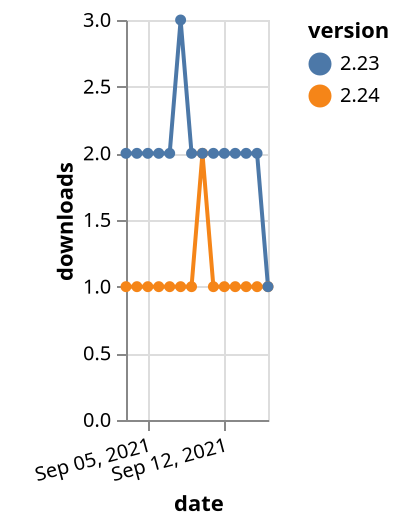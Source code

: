 {"$schema": "https://vega.github.io/schema/vega-lite/v5.json", "description": "A simple bar chart with embedded data.", "data": {"values": [{"date": "2021-09-03", "total": 191, "delta": 1, "version": "2.24"}, {"date": "2021-09-04", "total": 192, "delta": 1, "version": "2.24"}, {"date": "2021-09-05", "total": 193, "delta": 1, "version": "2.24"}, {"date": "2021-09-06", "total": 194, "delta": 1, "version": "2.24"}, {"date": "2021-09-07", "total": 195, "delta": 1, "version": "2.24"}, {"date": "2021-09-08", "total": 196, "delta": 1, "version": "2.24"}, {"date": "2021-09-09", "total": 197, "delta": 1, "version": "2.24"}, {"date": "2021-09-10", "total": 199, "delta": 2, "version": "2.24"}, {"date": "2021-09-11", "total": 200, "delta": 1, "version": "2.24"}, {"date": "2021-09-12", "total": 201, "delta": 1, "version": "2.24"}, {"date": "2021-09-13", "total": 202, "delta": 1, "version": "2.24"}, {"date": "2021-09-14", "total": 203, "delta": 1, "version": "2.24"}, {"date": "2021-09-15", "total": 204, "delta": 1, "version": "2.24"}, {"date": "2021-09-16", "total": 205, "delta": 1, "version": "2.24"}, {"date": "2021-09-03", "total": 2789, "delta": 2, "version": "2.23"}, {"date": "2021-09-04", "total": 2791, "delta": 2, "version": "2.23"}, {"date": "2021-09-05", "total": 2793, "delta": 2, "version": "2.23"}, {"date": "2021-09-06", "total": 2795, "delta": 2, "version": "2.23"}, {"date": "2021-09-07", "total": 2797, "delta": 2, "version": "2.23"}, {"date": "2021-09-08", "total": 2800, "delta": 3, "version": "2.23"}, {"date": "2021-09-09", "total": 2802, "delta": 2, "version": "2.23"}, {"date": "2021-09-10", "total": 2804, "delta": 2, "version": "2.23"}, {"date": "2021-09-11", "total": 2806, "delta": 2, "version": "2.23"}, {"date": "2021-09-12", "total": 2808, "delta": 2, "version": "2.23"}, {"date": "2021-09-13", "total": 2810, "delta": 2, "version": "2.23"}, {"date": "2021-09-14", "total": 2812, "delta": 2, "version": "2.23"}, {"date": "2021-09-15", "total": 2814, "delta": 2, "version": "2.23"}, {"date": "2021-09-16", "total": 2815, "delta": 1, "version": "2.23"}]}, "width": "container", "mark": {"type": "line", "point": {"filled": true}}, "encoding": {"x": {"field": "date", "type": "temporal", "timeUnit": "yearmonthdate", "title": "date", "axis": {"labelAngle": -15}}, "y": {"field": "delta", "type": "quantitative", "title": "downloads"}, "color": {"field": "version", "type": "nominal"}, "tooltip": {"field": "delta"}}}